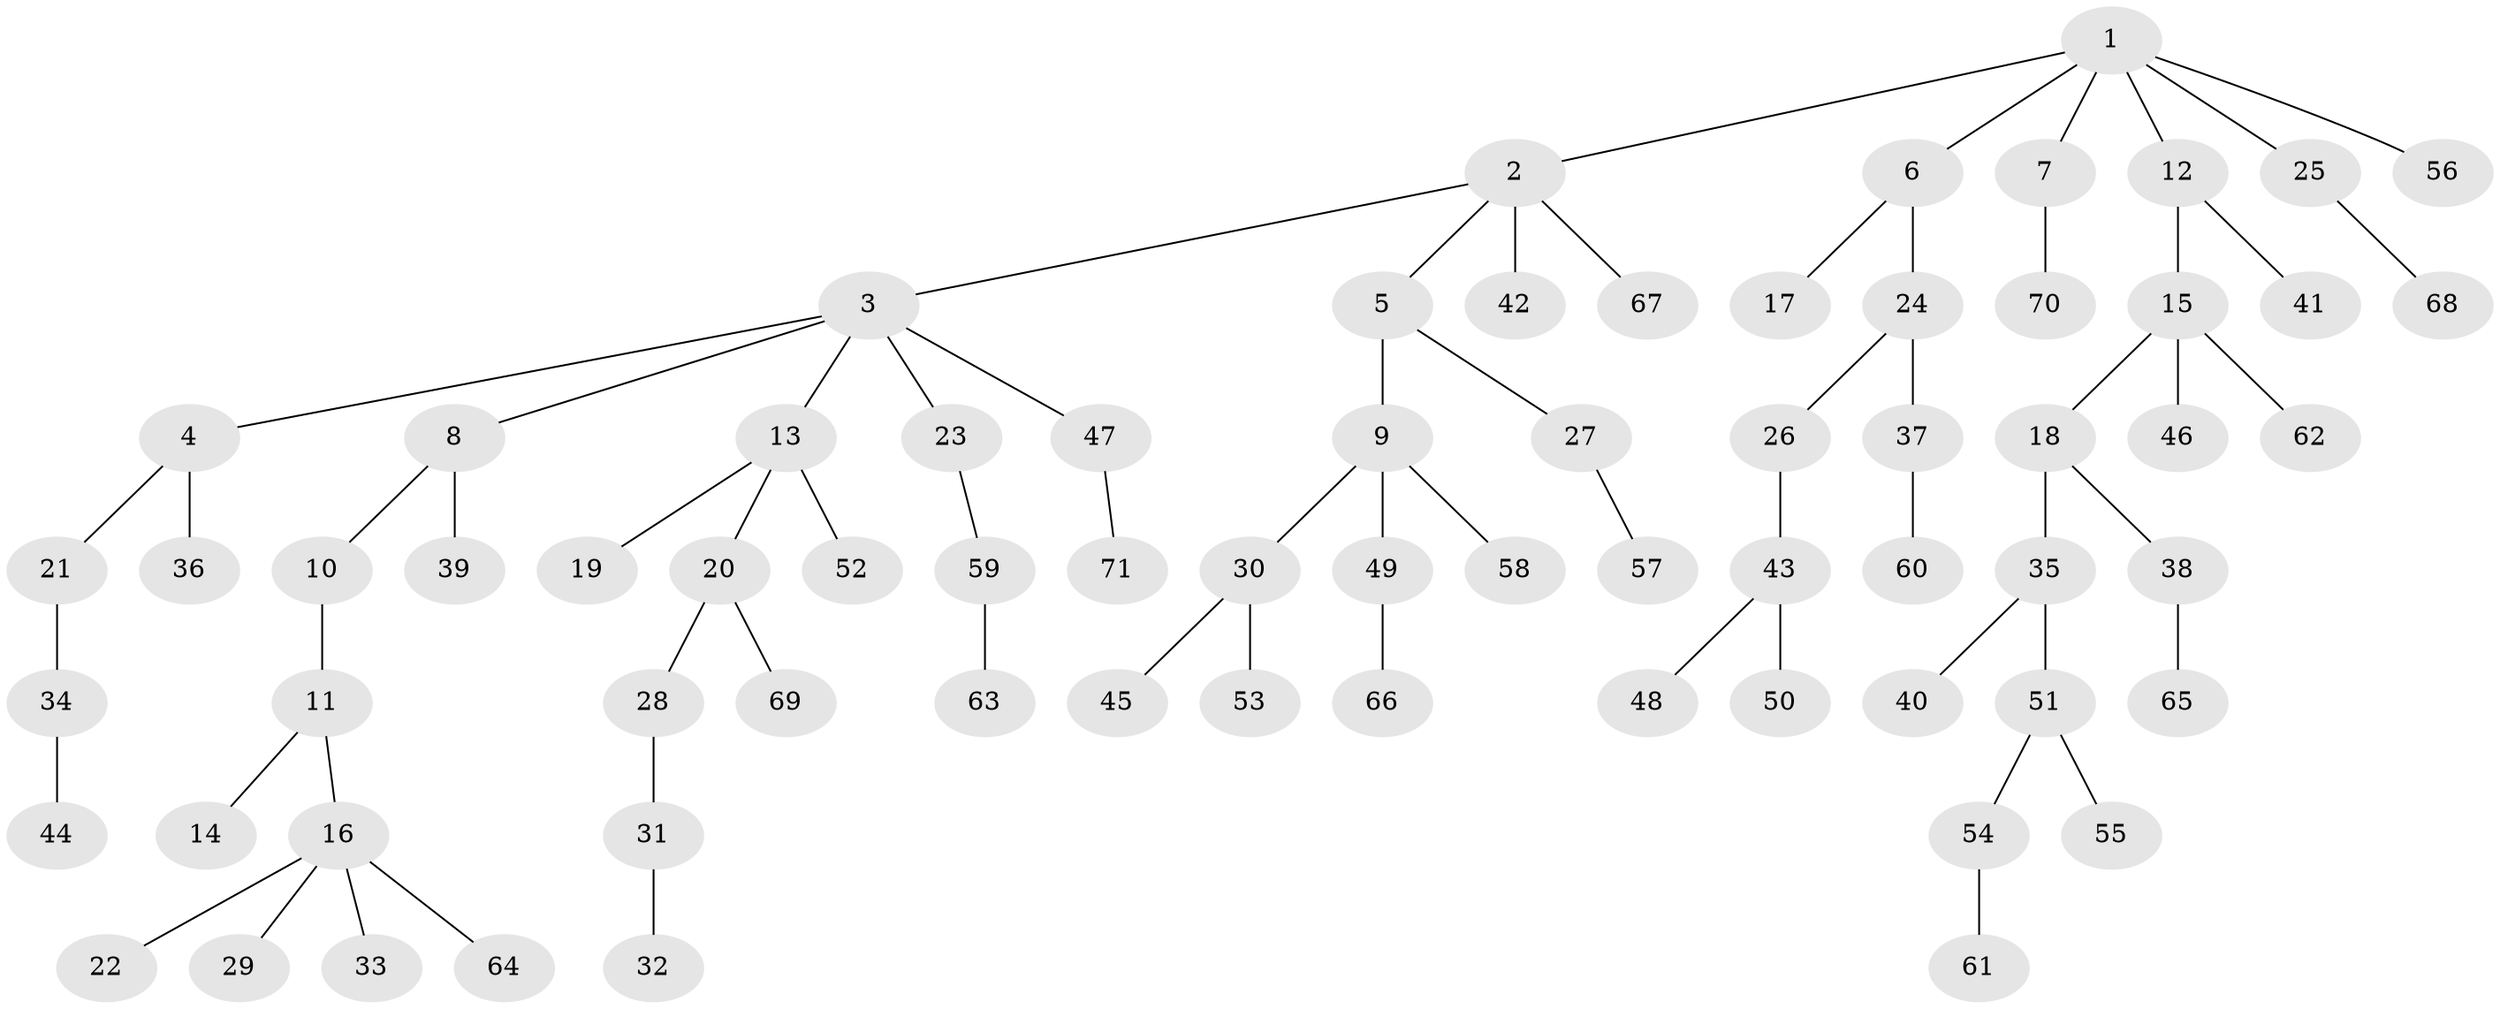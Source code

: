 // coarse degree distribution, {9: 0.020833333333333332, 8: 0.020833333333333332, 2: 0.22916666666666666, 3: 0.14583333333333334, 1: 0.5416666666666666, 4: 0.041666666666666664}
// Generated by graph-tools (version 1.1) at 2025/52/02/27/25 19:52:12]
// undirected, 71 vertices, 70 edges
graph export_dot {
graph [start="1"]
  node [color=gray90,style=filled];
  1;
  2;
  3;
  4;
  5;
  6;
  7;
  8;
  9;
  10;
  11;
  12;
  13;
  14;
  15;
  16;
  17;
  18;
  19;
  20;
  21;
  22;
  23;
  24;
  25;
  26;
  27;
  28;
  29;
  30;
  31;
  32;
  33;
  34;
  35;
  36;
  37;
  38;
  39;
  40;
  41;
  42;
  43;
  44;
  45;
  46;
  47;
  48;
  49;
  50;
  51;
  52;
  53;
  54;
  55;
  56;
  57;
  58;
  59;
  60;
  61;
  62;
  63;
  64;
  65;
  66;
  67;
  68;
  69;
  70;
  71;
  1 -- 2;
  1 -- 6;
  1 -- 7;
  1 -- 12;
  1 -- 25;
  1 -- 56;
  2 -- 3;
  2 -- 5;
  2 -- 42;
  2 -- 67;
  3 -- 4;
  3 -- 8;
  3 -- 13;
  3 -- 23;
  3 -- 47;
  4 -- 21;
  4 -- 36;
  5 -- 9;
  5 -- 27;
  6 -- 17;
  6 -- 24;
  7 -- 70;
  8 -- 10;
  8 -- 39;
  9 -- 30;
  9 -- 49;
  9 -- 58;
  10 -- 11;
  11 -- 14;
  11 -- 16;
  12 -- 15;
  12 -- 41;
  13 -- 19;
  13 -- 20;
  13 -- 52;
  15 -- 18;
  15 -- 46;
  15 -- 62;
  16 -- 22;
  16 -- 29;
  16 -- 33;
  16 -- 64;
  18 -- 35;
  18 -- 38;
  20 -- 28;
  20 -- 69;
  21 -- 34;
  23 -- 59;
  24 -- 26;
  24 -- 37;
  25 -- 68;
  26 -- 43;
  27 -- 57;
  28 -- 31;
  30 -- 45;
  30 -- 53;
  31 -- 32;
  34 -- 44;
  35 -- 40;
  35 -- 51;
  37 -- 60;
  38 -- 65;
  43 -- 48;
  43 -- 50;
  47 -- 71;
  49 -- 66;
  51 -- 54;
  51 -- 55;
  54 -- 61;
  59 -- 63;
}

